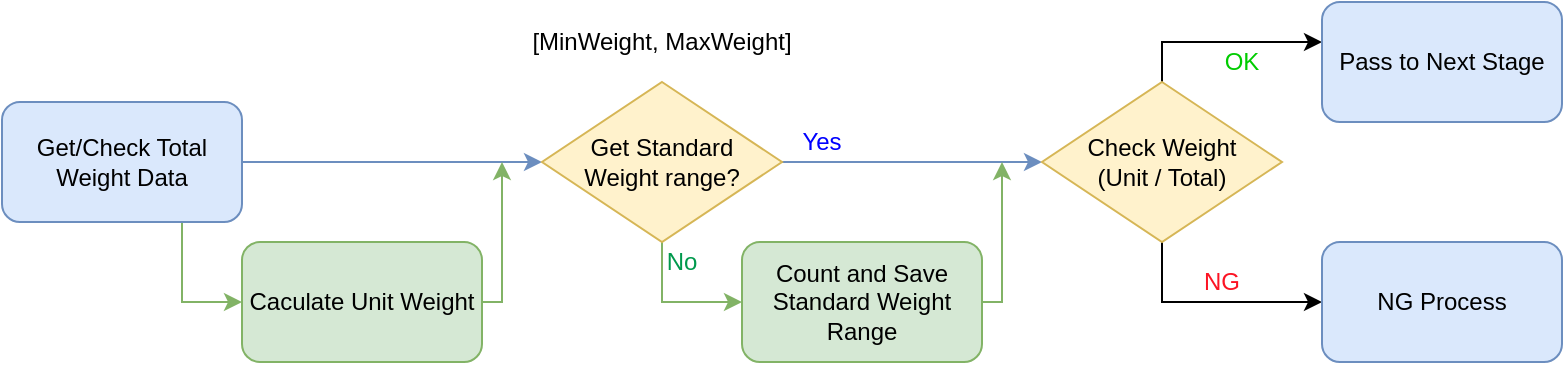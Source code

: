 <mxfile version="12.6.5" type="device"><diagram id="C5RBs43oDa-KdzZeNtuy" name="Page-1"><mxGraphModel dx="1086" dy="806" grid="1" gridSize="10" guides="1" tooltips="1" connect="1" arrows="1" fold="1" page="1" pageScale="1" pageWidth="827" pageHeight="1169" math="0" shadow="0"><root><mxCell id="WIyWlLk6GJQsqaUBKTNV-0"/><mxCell id="WIyWlLk6GJQsqaUBKTNV-1" parent="WIyWlLk6GJQsqaUBKTNV-0"/><mxCell id="uasSFQx6lPSnuYzLvYQX-10" style="edgeStyle=orthogonalEdgeStyle;rounded=0;orthogonalLoop=1;jettySize=auto;html=1;exitX=1;exitY=0.5;exitDx=0;exitDy=0;entryX=0;entryY=0.5;entryDx=0;entryDy=0;fillColor=#dae8fc;strokeColor=#6c8ebf;" parent="WIyWlLk6GJQsqaUBKTNV-1" source="uasSFQx6lPSnuYzLvYQX-2" target="uasSFQx6lPSnuYzLvYQX-3" edge="1"><mxGeometry relative="1" as="geometry"/></mxCell><mxCell id="uasSFQx6lPSnuYzLvYQX-14" style="edgeStyle=orthogonalEdgeStyle;rounded=0;orthogonalLoop=1;jettySize=auto;html=1;entryX=0;entryY=0.5;entryDx=0;entryDy=0;fillColor=#d5e8d4;strokeColor=#82b366;" parent="WIyWlLk6GJQsqaUBKTNV-1" source="uasSFQx6lPSnuYzLvYQX-2" target="uasSFQx6lPSnuYzLvYQX-4" edge="1"><mxGeometry relative="1" as="geometry"><Array as="points"><mxPoint x="110" y="630"/></Array></mxGeometry></mxCell><mxCell id="uasSFQx6lPSnuYzLvYQX-2" value="&lt;span style=&quot;white-space: normal&quot;&gt;Get/Check Total Weight Data&lt;/span&gt;" style="rounded=1;whiteSpace=wrap;html=1;fillColor=#dae8fc;strokeColor=#6c8ebf;" parent="WIyWlLk6GJQsqaUBKTNV-1" vertex="1"><mxGeometry x="20" y="530" width="120" height="60" as="geometry"/></mxCell><mxCell id="uasSFQx6lPSnuYzLvYQX-13" style="edgeStyle=orthogonalEdgeStyle;rounded=0;orthogonalLoop=1;jettySize=auto;html=1;fillColor=#dae8fc;strokeColor=#6c8ebf;" parent="WIyWlLk6GJQsqaUBKTNV-1" source="uasSFQx6lPSnuYzLvYQX-3" edge="1"><mxGeometry relative="1" as="geometry"><mxPoint x="540" y="560" as="targetPoint"/></mxGeometry></mxCell><mxCell id="uasSFQx6lPSnuYzLvYQX-17" style="edgeStyle=orthogonalEdgeStyle;rounded=0;orthogonalLoop=1;jettySize=auto;html=1;fillColor=#d5e8d4;strokeColor=#82b366;" parent="WIyWlLk6GJQsqaUBKTNV-1" source="uasSFQx6lPSnuYzLvYQX-3" target="uasSFQx6lPSnuYzLvYQX-6" edge="1"><mxGeometry relative="1" as="geometry"><Array as="points"><mxPoint x="420" y="630"/></Array></mxGeometry></mxCell><mxCell id="uasSFQx6lPSnuYzLvYQX-3" value="&lt;span style=&quot;white-space: normal&quot;&gt;Get Standard &lt;br&gt;Weight range?&lt;/span&gt;" style="rhombus;whiteSpace=wrap;html=1;fillColor=#fff2cc;strokeColor=#d6b656;" parent="WIyWlLk6GJQsqaUBKTNV-1" vertex="1"><mxGeometry x="290" y="520" width="120" height="80" as="geometry"/></mxCell><mxCell id="uasSFQx6lPSnuYzLvYQX-16" style="edgeStyle=orthogonalEdgeStyle;rounded=0;orthogonalLoop=1;jettySize=auto;html=1;fillColor=#d5e8d4;strokeColor=#82b366;" parent="WIyWlLk6GJQsqaUBKTNV-1" source="uasSFQx6lPSnuYzLvYQX-4" edge="1"><mxGeometry relative="1" as="geometry"><mxPoint x="270" y="560" as="targetPoint"/><Array as="points"><mxPoint x="270" y="630"/></Array></mxGeometry></mxCell><mxCell id="uasSFQx6lPSnuYzLvYQX-4" value="&lt;span style=&quot;white-space: normal&quot;&gt;Caculate Unit Weight&lt;/span&gt;" style="rounded=1;whiteSpace=wrap;html=1;fillColor=#d5e8d4;strokeColor=#82b366;" parent="WIyWlLk6GJQsqaUBKTNV-1" vertex="1"><mxGeometry x="140" y="600" width="120" height="60" as="geometry"/></mxCell><mxCell id="uasSFQx6lPSnuYzLvYQX-18" style="edgeStyle=orthogonalEdgeStyle;rounded=0;orthogonalLoop=1;jettySize=auto;html=1;fillColor=#d5e8d4;strokeColor=#82b366;" parent="WIyWlLk6GJQsqaUBKTNV-1" source="uasSFQx6lPSnuYzLvYQX-6" edge="1"><mxGeometry relative="1" as="geometry"><mxPoint x="520" y="560" as="targetPoint"/><Array as="points"><mxPoint x="520" y="630"/><mxPoint x="520" y="560"/></Array></mxGeometry></mxCell><mxCell id="uasSFQx6lPSnuYzLvYQX-6" value="Count and Save Standard Weight Range" style="rounded=1;whiteSpace=wrap;html=1;fillColor=#d5e8d4;strokeColor=#82b366;" parent="WIyWlLk6GJQsqaUBKTNV-1" vertex="1"><mxGeometry x="390" y="600" width="120" height="60" as="geometry"/></mxCell><mxCell id="uasSFQx6lPSnuYzLvYQX-7" value="&lt;span style=&quot;text-align: left&quot;&gt;[MinWeight, MaxWeight]&lt;/span&gt;" style="text;html=1;strokeColor=none;fillColor=none;align=center;verticalAlign=middle;whiteSpace=wrap;rounded=0;" parent="WIyWlLk6GJQsqaUBKTNV-1" vertex="1"><mxGeometry x="260" y="490" width="180" height="20" as="geometry"/></mxCell><mxCell id="uasSFQx6lPSnuYzLvYQX-19" value="&lt;font color=&quot;#0000ff&quot;&gt;Yes&lt;/font&gt;" style="text;html=1;strokeColor=none;fillColor=none;align=center;verticalAlign=middle;whiteSpace=wrap;rounded=0;" parent="WIyWlLk6GJQsqaUBKTNV-1" vertex="1"><mxGeometry x="410" y="540" width="40" height="20" as="geometry"/></mxCell><mxCell id="uasSFQx6lPSnuYzLvYQX-20" value="&lt;font color=&quot;#00994d&quot;&gt;No&lt;/font&gt;" style="text;html=1;strokeColor=none;fillColor=none;align=center;verticalAlign=middle;whiteSpace=wrap;rounded=0;" parent="WIyWlLk6GJQsqaUBKTNV-1" vertex="1"><mxGeometry x="340" y="600" width="40" height="20" as="geometry"/></mxCell><mxCell id="fkbDnT2waiOieqspeapu-4" style="edgeStyle=orthogonalEdgeStyle;rounded=0;orthogonalLoop=1;jettySize=auto;html=1;" edge="1" parent="WIyWlLk6GJQsqaUBKTNV-1" source="fkbDnT2waiOieqspeapu-1"><mxGeometry relative="1" as="geometry"><mxPoint x="680" y="500" as="targetPoint"/><Array as="points"><mxPoint x="600" y="500"/></Array></mxGeometry></mxCell><mxCell id="fkbDnT2waiOieqspeapu-5" style="edgeStyle=orthogonalEdgeStyle;rounded=0;orthogonalLoop=1;jettySize=auto;html=1;exitX=0.5;exitY=1;exitDx=0;exitDy=0;entryX=0;entryY=0.5;entryDx=0;entryDy=0;" edge="1" parent="WIyWlLk6GJQsqaUBKTNV-1" source="fkbDnT2waiOieqspeapu-1" target="fkbDnT2waiOieqspeapu-2"><mxGeometry relative="1" as="geometry"/></mxCell><mxCell id="fkbDnT2waiOieqspeapu-1" value="Check Weight&lt;br&gt;(Unit / Total)" style="rhombus;whiteSpace=wrap;html=1;fillColor=#fff2cc;strokeColor=#d6b656;" vertex="1" parent="WIyWlLk6GJQsqaUBKTNV-1"><mxGeometry x="540" y="520" width="120" height="80" as="geometry"/></mxCell><mxCell id="fkbDnT2waiOieqspeapu-2" value="&lt;span style=&quot;white-space: normal&quot;&gt;NG Process&lt;/span&gt;" style="rounded=1;whiteSpace=wrap;html=1;fillColor=#dae8fc;strokeColor=#6c8ebf;" vertex="1" parent="WIyWlLk6GJQsqaUBKTNV-1"><mxGeometry x="680" y="600" width="120" height="60" as="geometry"/></mxCell><mxCell id="fkbDnT2waiOieqspeapu-3" value="&lt;span style=&quot;white-space: normal&quot;&gt;Pass to Next Stage&lt;/span&gt;" style="rounded=1;whiteSpace=wrap;html=1;fillColor=#dae8fc;strokeColor=#6c8ebf;" vertex="1" parent="WIyWlLk6GJQsqaUBKTNV-1"><mxGeometry x="680" y="480" width="120" height="60" as="geometry"/></mxCell><mxCell id="fkbDnT2waiOieqspeapu-6" value="&lt;font color=&quot;#00cc00&quot;&gt;OK&lt;/font&gt;" style="text;html=1;strokeColor=none;fillColor=none;align=center;verticalAlign=middle;whiteSpace=wrap;rounded=0;" vertex="1" parent="WIyWlLk6GJQsqaUBKTNV-1"><mxGeometry x="620" y="500" width="40" height="20" as="geometry"/></mxCell><mxCell id="fkbDnT2waiOieqspeapu-7" value="&lt;font color=&quot;#fc1424&quot;&gt;NG&lt;/font&gt;" style="text;html=1;strokeColor=none;fillColor=none;align=center;verticalAlign=middle;whiteSpace=wrap;rounded=0;" vertex="1" parent="WIyWlLk6GJQsqaUBKTNV-1"><mxGeometry x="610" y="610" width="40" height="20" as="geometry"/></mxCell></root></mxGraphModel></diagram></mxfile>
